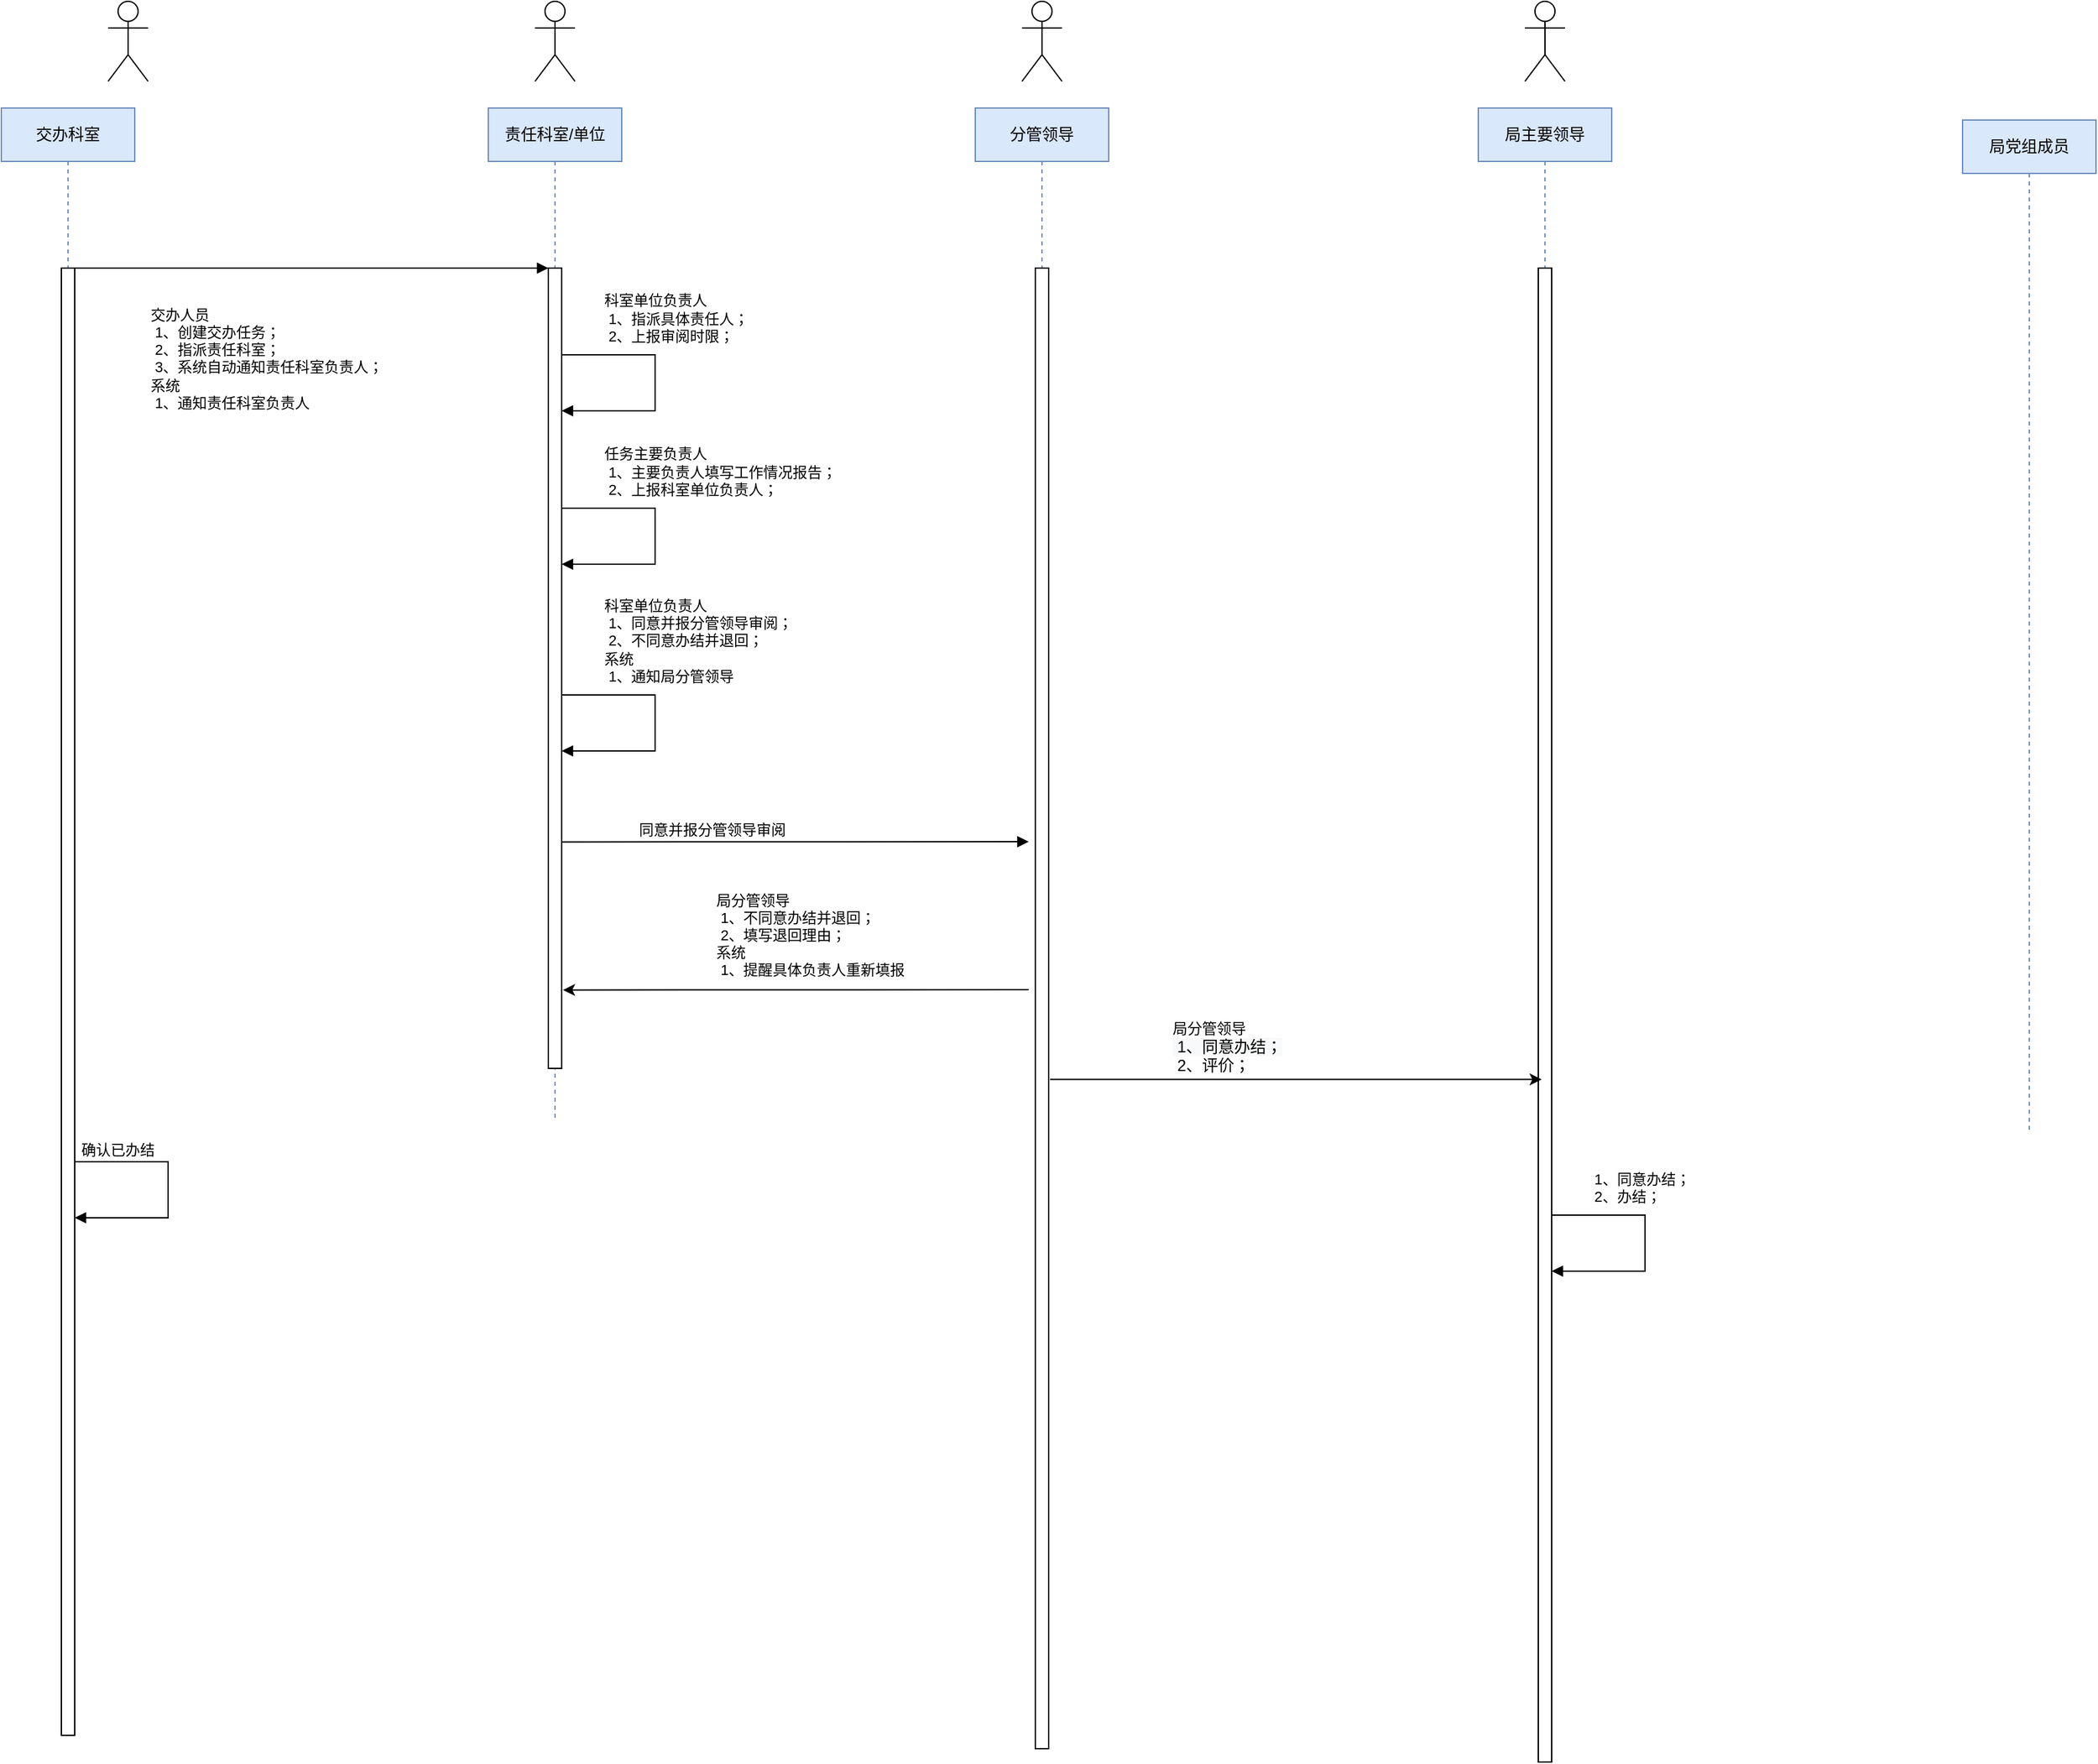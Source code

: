 <mxfile version="16.2.4" type="github">
  <diagram id="prtHgNgQTEPvFCAcTncT" name="Page-1">
    <mxGraphModel dx="2249" dy="794" grid="1" gridSize="10" guides="1" tooltips="1" connect="1" arrows="1" fold="1" page="1" pageScale="1" pageWidth="827" pageHeight="1169" math="0" shadow="0">
      <root>
        <mxCell id="0" />
        <mxCell id="1" parent="0" />
        <mxCell id="8me5k0RuEljqpgm1LnXD-55" value="&lt;span&gt;责任科室/单位&lt;/span&gt;" style="shape=umlLifeline;perimeter=lifelinePerimeter;whiteSpace=wrap;html=1;container=1;collapsible=0;recursiveResize=0;outlineConnect=0;fillColor=#dae8fc;strokeColor=#6c8ebf;" parent="1" vertex="1">
          <mxGeometry x="-15" y="400" width="100" height="760" as="geometry" />
        </mxCell>
        <mxCell id="8me5k0RuEljqpgm1LnXD-1" value="" style="shape=umlActor;verticalLabelPosition=bottom;verticalAlign=top;html=1;" parent="1" vertex="1">
          <mxGeometry x="20" y="320" width="30" height="60" as="geometry" />
        </mxCell>
        <mxCell id="8me5k0RuEljqpgm1LnXD-2" value="" style="shape=umlActor;verticalLabelPosition=bottom;verticalAlign=top;html=1;" parent="1" vertex="1">
          <mxGeometry x="385" y="320" width="30" height="60" as="geometry" />
        </mxCell>
        <mxCell id="8me5k0RuEljqpgm1LnXD-5" value="" style="shape=umlActor;verticalLabelPosition=bottom;verticalAlign=top;html=1;" parent="1" vertex="1">
          <mxGeometry x="-300" y="320" width="30" height="60" as="geometry" />
        </mxCell>
        <mxCell id="8me5k0RuEljqpgm1LnXD-6" value="" style="shape=umlActor;verticalLabelPosition=bottom;verticalAlign=top;html=1;" parent="1" vertex="1">
          <mxGeometry x="762" y="320" width="30" height="60" as="geometry" />
        </mxCell>
        <mxCell id="8me5k0RuEljqpgm1LnXD-14" value="" style="html=1;points=[];perimeter=orthogonalPerimeter;" parent="1" vertex="1">
          <mxGeometry x="30" y="520" width="10" height="600" as="geometry" />
        </mxCell>
        <mxCell id="8me5k0RuEljqpgm1LnXD-15" value="&lt;div&gt;交办人员&lt;/div&gt;&lt;div&gt;&lt;span style=&quot;white-space: pre&quot;&gt;	&lt;/span&gt;1、创建交办任务；&lt;/div&gt;&lt;span style=&quot;white-space: pre&quot;&gt;	&lt;/span&gt;2、指派责任科室；&lt;br&gt;&lt;span style=&quot;white-space: pre&quot;&gt;	&lt;/span&gt;3、系统自动通知责任科室负责人；&lt;br&gt;系统&lt;br&gt;&lt;span style=&quot;white-space: pre&quot;&gt;	&lt;/span&gt;1、通知责任科室负责人" style="html=1;verticalAlign=bottom;endArrow=block;entryX=0;entryY=0;rounded=0;align=left;" parent="1" source="8me5k0RuEljqpgm1LnXD-11" target="8me5k0RuEljqpgm1LnXD-14" edge="1">
          <mxGeometry x="-0.69" y="-110" relative="1" as="geometry">
            <mxPoint x="-40" y="520" as="sourcePoint" />
            <mxPoint as="offset" />
          </mxGeometry>
        </mxCell>
        <mxCell id="8me5k0RuEljqpgm1LnXD-51" value="交办科室" style="shape=umlLifeline;perimeter=lifelinePerimeter;whiteSpace=wrap;html=1;container=1;collapsible=0;recursiveResize=0;outlineConnect=0;fillColor=#dae8fc;strokeColor=#6c8ebf;" parent="1" vertex="1">
          <mxGeometry x="-380" y="400" width="100" height="1220" as="geometry" />
        </mxCell>
        <mxCell id="8me5k0RuEljqpgm1LnXD-11" value="" style="html=1;points=[];perimeter=orthogonalPerimeter;" parent="8me5k0RuEljqpgm1LnXD-51" vertex="1">
          <mxGeometry x="45" y="120" width="10" height="1100" as="geometry" />
        </mxCell>
        <mxCell id="WrnpuX-ZasRi4O7_Z498-15" value="确认已办结" style="html=1;verticalAlign=bottom;endArrow=block;rounded=0;" edge="1" parent="8me5k0RuEljqpgm1LnXD-51">
          <mxGeometry x="-0.652" width="80" relative="1" as="geometry">
            <mxPoint x="55" y="790" as="sourcePoint" />
            <mxPoint x="55" y="832" as="targetPoint" />
            <Array as="points">
              <mxPoint x="125" y="790" />
              <mxPoint x="125" y="832" />
            </Array>
            <mxPoint as="offset" />
          </mxGeometry>
        </mxCell>
        <mxCell id="8me5k0RuEljqpgm1LnXD-59" value="&lt;span&gt;分管领导&lt;/span&gt;" style="shape=umlLifeline;perimeter=lifelinePerimeter;whiteSpace=wrap;html=1;container=1;collapsible=0;recursiveResize=0;outlineConnect=0;fillColor=#dae8fc;strokeColor=#6c8ebf;" parent="1" vertex="1">
          <mxGeometry x="350" y="400" width="100" height="1230" as="geometry" />
        </mxCell>
        <mxCell id="8me5k0RuEljqpgm1LnXD-29" value="" style="html=1;points=[];perimeter=orthogonalPerimeter;" parent="8me5k0RuEljqpgm1LnXD-59" vertex="1">
          <mxGeometry x="45" y="120" width="10" height="1110" as="geometry" />
        </mxCell>
        <mxCell id="8me5k0RuEljqpgm1LnXD-60" value="局主要领导" style="shape=umlLifeline;perimeter=lifelinePerimeter;whiteSpace=wrap;html=1;container=1;collapsible=0;recursiveResize=0;outlineConnect=0;fillColor=#dae8fc;strokeColor=#6c8ebf;" parent="1" vertex="1">
          <mxGeometry x="727" y="400" width="100" height="1240" as="geometry" />
        </mxCell>
        <mxCell id="8me5k0RuEljqpgm1LnXD-44" value="" style="html=1;points=[];perimeter=orthogonalPerimeter;" parent="8me5k0RuEljqpgm1LnXD-60" vertex="1">
          <mxGeometry x="45" y="120" width="10" height="1120" as="geometry" />
        </mxCell>
        <mxCell id="WrnpuX-ZasRi4O7_Z498-17" value="1、同意办结；&lt;br&gt;2、办结；" style="html=1;verticalAlign=bottom;endArrow=block;rounded=0;align=left;" edge="1" parent="8me5k0RuEljqpgm1LnXD-60">
          <mxGeometry x="-0.67" y="5" width="80" relative="1" as="geometry">
            <mxPoint x="55" y="830" as="sourcePoint" />
            <mxPoint x="55" y="872" as="targetPoint" />
            <Array as="points">
              <mxPoint x="125" y="830" />
              <mxPoint x="125" y="872" />
            </Array>
            <mxPoint as="offset" />
          </mxGeometry>
        </mxCell>
        <mxCell id="-VlPYzEYmDWwcu4X4Bcw-1" value="局党组成员" style="shape=umlLifeline;perimeter=lifelinePerimeter;whiteSpace=wrap;html=1;container=1;collapsible=0;recursiveResize=0;outlineConnect=0;fillColor=#dae8fc;strokeColor=#6c8ebf;" parent="1" vertex="1">
          <mxGeometry x="1090" y="409" width="100" height="760" as="geometry" />
        </mxCell>
        <mxCell id="-VlPYzEYmDWwcu4X4Bcw-3" value="科室单位负责人&lt;br&gt;&lt;span style=&quot;white-space: pre&quot;&gt;	&lt;/span&gt;1、指派具体责任人；&lt;br&gt;&lt;span style=&quot;white-space: pre&quot;&gt;	&lt;/span&gt;2、上报审阅时限；" style="html=1;verticalAlign=bottom;endArrow=block;rounded=0;align=left;" parent="1" edge="1">
          <mxGeometry x="-0.67" y="5" width="80" relative="1" as="geometry">
            <mxPoint x="40" y="585" as="sourcePoint" />
            <mxPoint x="40" y="627" as="targetPoint" />
            <Array as="points">
              <mxPoint x="110" y="585" />
              <mxPoint x="110" y="627" />
            </Array>
            <mxPoint as="offset" />
          </mxGeometry>
        </mxCell>
        <mxCell id="WrnpuX-ZasRi4O7_Z498-4" value="任务主要负责人&lt;br&gt;&lt;span style=&quot;white-space: pre&quot;&gt;	&lt;/span&gt;1、主要负责人填写工作情况报告；&lt;br&gt;&lt;span style=&quot;white-space: pre&quot;&gt;	&lt;/span&gt;2、上报科室单位负责人；" style="html=1;verticalAlign=bottom;endArrow=block;rounded=0;align=left;" edge="1" parent="1">
          <mxGeometry x="-0.67" y="5" width="80" relative="1" as="geometry">
            <mxPoint x="40" y="700" as="sourcePoint" />
            <mxPoint x="40" y="742" as="targetPoint" />
            <Array as="points">
              <mxPoint x="110" y="700" />
              <mxPoint x="110" y="742" />
            </Array>
            <mxPoint as="offset" />
          </mxGeometry>
        </mxCell>
        <mxCell id="WrnpuX-ZasRi4O7_Z498-5" value="科室单位负责人&lt;br&gt;&lt;span style=&quot;white-space: pre&quot;&gt;	&lt;/span&gt;1、同意并报分管领导审阅；&lt;br&gt;&lt;span style=&quot;white-space: pre&quot;&gt;	&lt;/span&gt;2、不同意办结并退回；&lt;br&gt;系统&lt;br&gt;&lt;span style=&quot;white-space: pre&quot;&gt;	&lt;/span&gt;1、通知局分管领导" style="html=1;verticalAlign=bottom;endArrow=block;rounded=0;align=left;" edge="1" parent="1">
          <mxGeometry x="-0.67" y="5" width="80" relative="1" as="geometry">
            <mxPoint x="40" y="840" as="sourcePoint" />
            <mxPoint x="40" y="882" as="targetPoint" />
            <Array as="points">
              <mxPoint x="110" y="840" />
              <mxPoint x="110" y="882" />
            </Array>
            <mxPoint as="offset" />
          </mxGeometry>
        </mxCell>
        <mxCell id="WrnpuX-ZasRi4O7_Z498-7" value="同意并报分管领导审阅&lt;div&gt;&lt;/div&gt;" style="html=1;verticalAlign=bottom;endArrow=block;rounded=0;align=left;exitX=1;exitY=0.717;exitDx=0;exitDy=0;exitPerimeter=0;" edge="1" parent="1" source="8me5k0RuEljqpgm1LnXD-14">
          <mxGeometry x="-0.677" relative="1" as="geometry">
            <mxPoint x="165" y="940" as="sourcePoint" />
            <mxPoint as="offset" />
            <mxPoint x="390" y="950" as="targetPoint" />
          </mxGeometry>
        </mxCell>
        <mxCell id="WrnpuX-ZasRi4O7_Z498-8" value="" style="endArrow=classic;html=1;rounded=0;exitX=1.3;exitY=0.548;exitDx=0;exitDy=0;exitPerimeter=0;" edge="1" parent="1">
          <mxGeometry width="50" height="50" relative="1" as="geometry">
            <mxPoint x="406" y="1128.28" as="sourcePoint" />
            <mxPoint x="774.5" y="1128.28" as="targetPoint" />
          </mxGeometry>
        </mxCell>
        <mxCell id="WrnpuX-ZasRi4O7_Z498-13" value="&lt;span&gt;局分管领导&lt;/span&gt;&lt;div&gt;&lt;span style=&quot;background-color: rgb(248 , 249 , 250) ; font-size: 12px&quot;&gt;&lt;span style=&quot;white-space: pre&quot;&gt;	&lt;/span&gt;1、同意办结；&lt;/span&gt;&lt;/div&gt;&lt;span style=&quot;font-size: 12px ; background-color: rgb(248 , 249 , 250)&quot;&gt;&lt;div&gt;&lt;span style=&quot;white-space: pre&quot;&gt;	&lt;/span&gt;2、评价；&lt;/div&gt;&lt;/span&gt;" style="edgeLabel;html=1;align=left;verticalAlign=middle;resizable=0;points=[];" vertex="1" connectable="0" parent="WrnpuX-ZasRi4O7_Z498-8">
          <mxGeometry x="0.151" y="-2" relative="1" as="geometry">
            <mxPoint x="-122" y="-27" as="offset" />
          </mxGeometry>
        </mxCell>
        <mxCell id="WrnpuX-ZasRi4O7_Z498-11" value="" style="endArrow=classic;html=1;rounded=0;entryX=1.1;entryY=0.902;entryDx=0;entryDy=0;entryPerimeter=0;" edge="1" parent="1" target="8me5k0RuEljqpgm1LnXD-14">
          <mxGeometry width="50" height="50" relative="1" as="geometry">
            <mxPoint x="390" y="1061" as="sourcePoint" />
            <mxPoint x="230" y="1060" as="targetPoint" />
          </mxGeometry>
        </mxCell>
        <mxCell id="WrnpuX-ZasRi4O7_Z498-12" value="局分管领导&lt;br&gt;&lt;span style=&quot;white-space: pre&quot;&gt;	&lt;/span&gt;1、不同意办结并退回；&lt;br&gt;&lt;span style=&quot;white-space: pre&quot;&gt;	&lt;/span&gt;2、填写退回理由；&lt;br&gt;系统&lt;br&gt;&lt;span style=&quot;white-space: pre&quot;&gt;	&lt;/span&gt;1、提醒具体负责人重新填报" style="edgeLabel;html=1;align=left;verticalAlign=middle;resizable=0;points=[];" vertex="1" connectable="0" parent="WrnpuX-ZasRi4O7_Z498-11">
          <mxGeometry x="0.581" y="-1" relative="1" as="geometry">
            <mxPoint x="40" y="-40" as="offset" />
          </mxGeometry>
        </mxCell>
      </root>
    </mxGraphModel>
  </diagram>
</mxfile>
